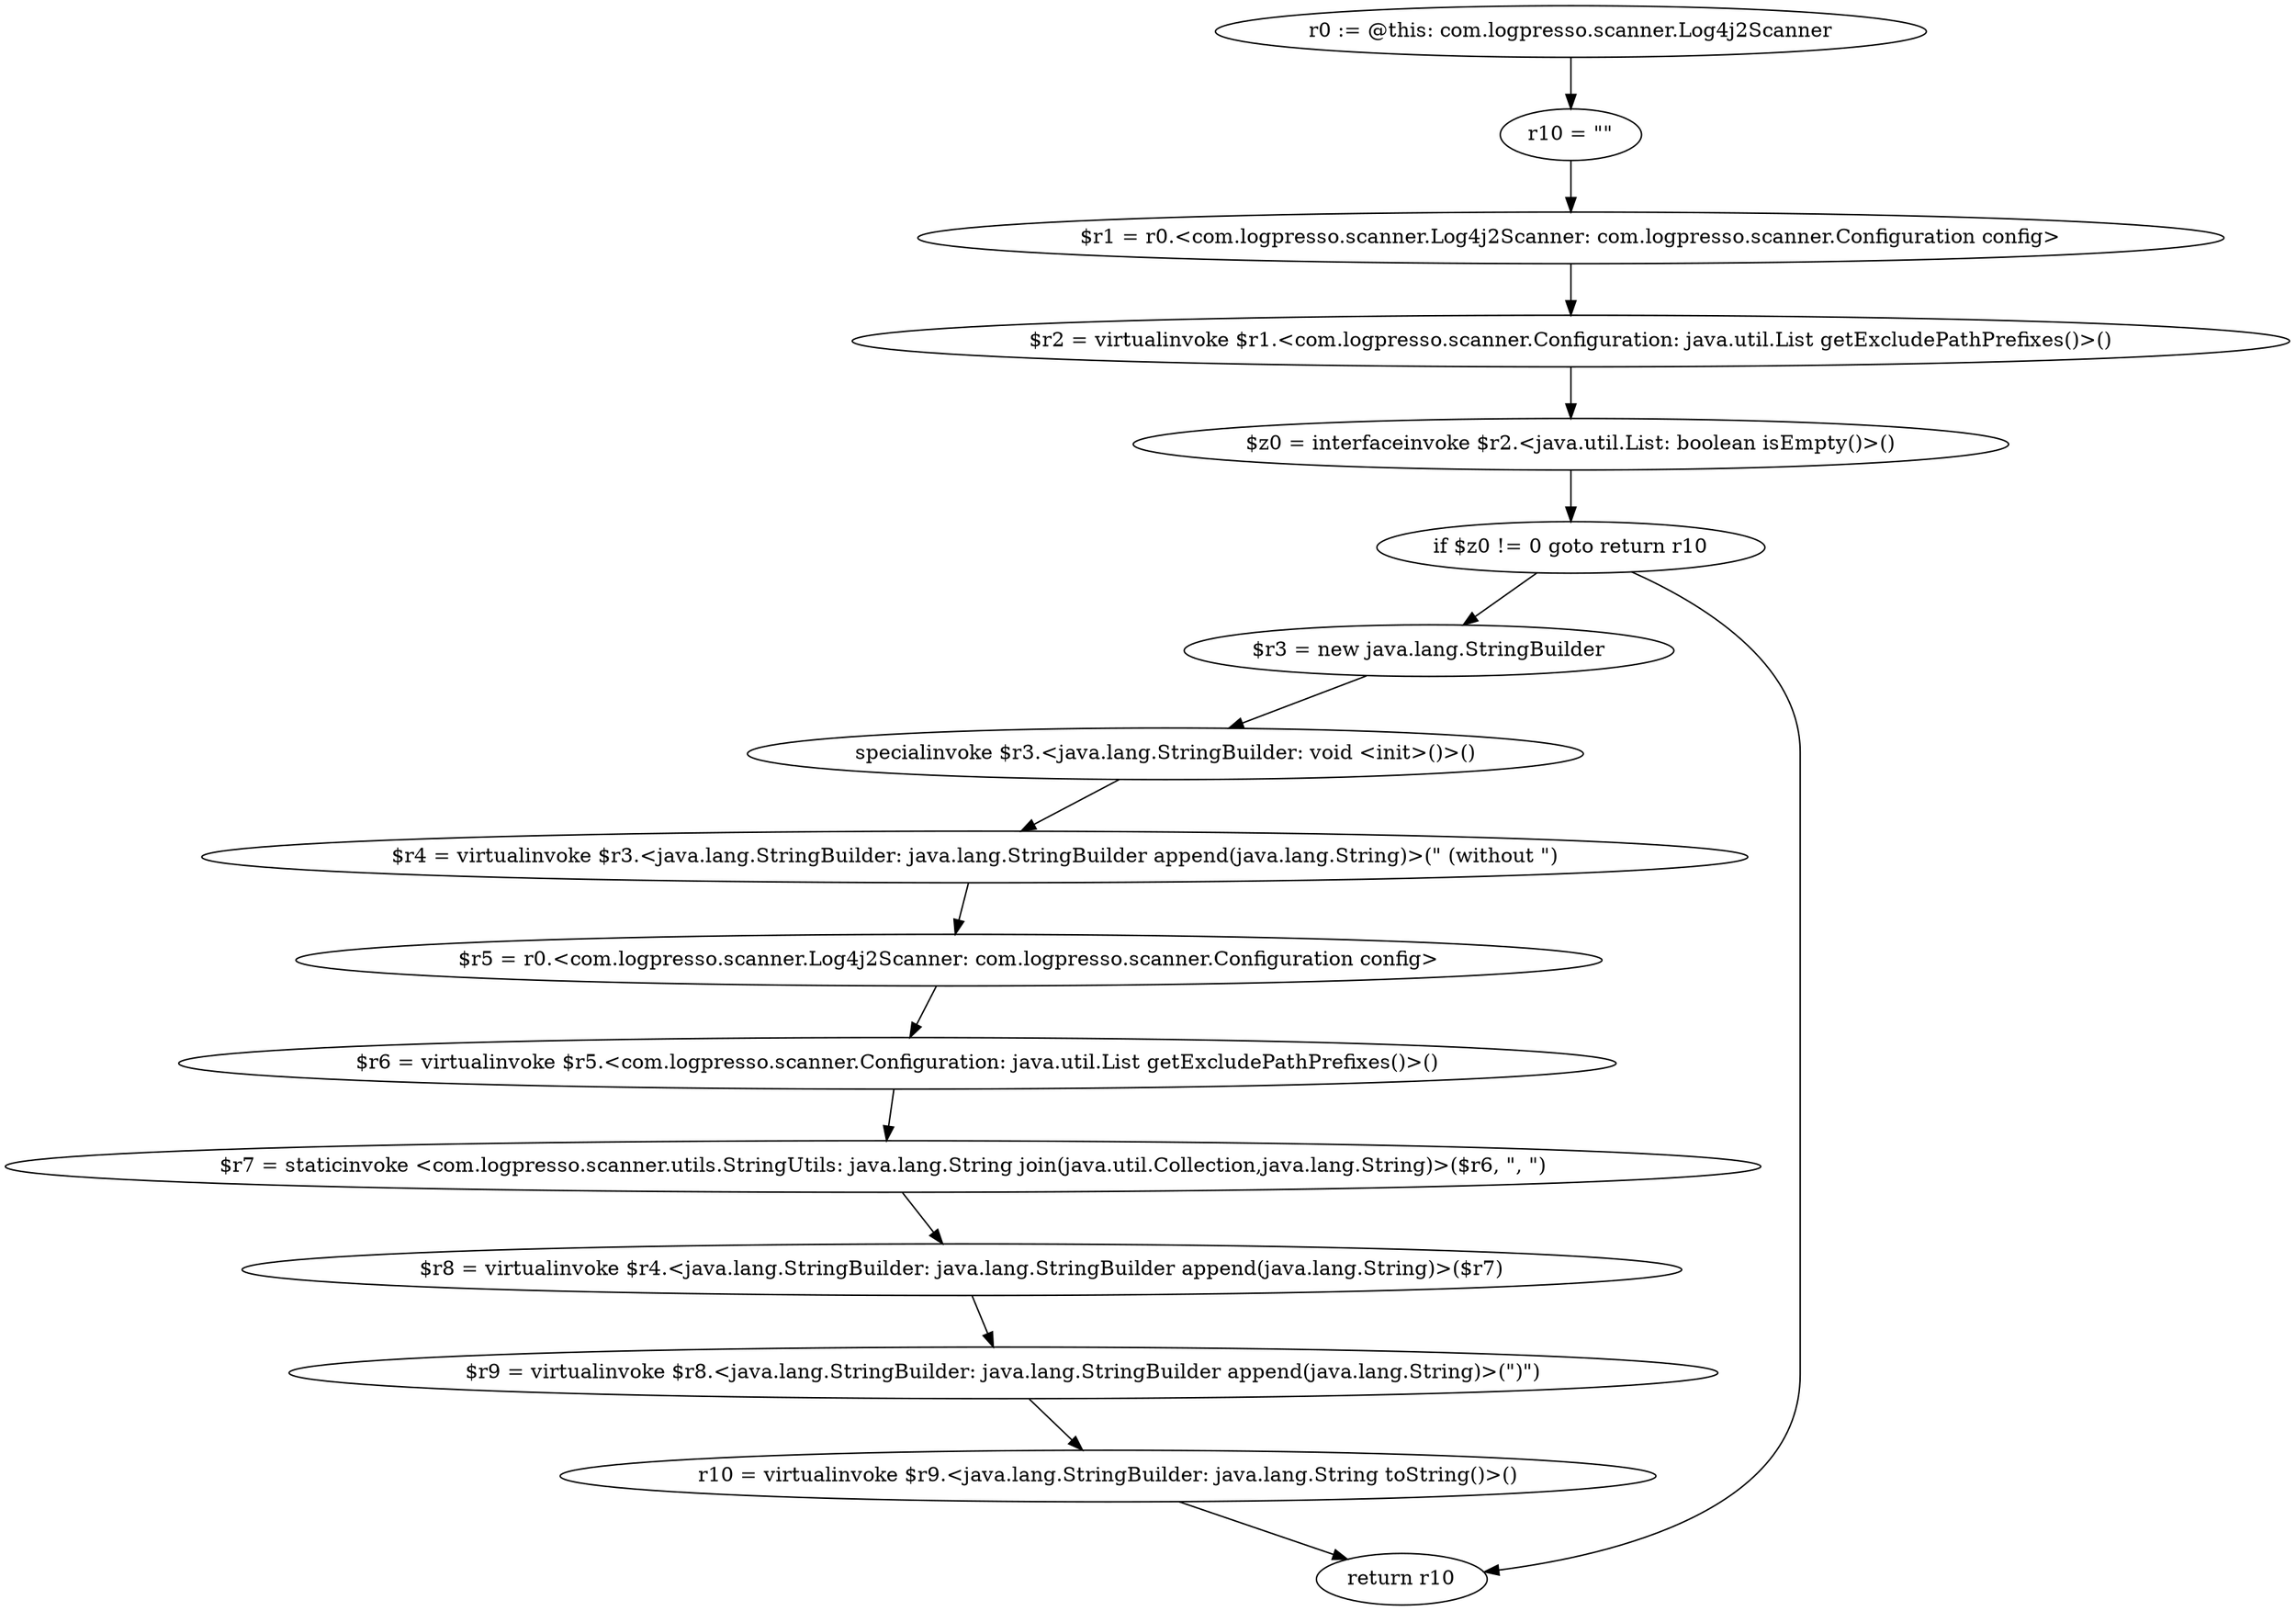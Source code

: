 digraph "unitGraph" {
    "r0 := @this: com.logpresso.scanner.Log4j2Scanner"
    "r10 = \"\""
    "$r1 = r0.<com.logpresso.scanner.Log4j2Scanner: com.logpresso.scanner.Configuration config>"
    "$r2 = virtualinvoke $r1.<com.logpresso.scanner.Configuration: java.util.List getExcludePathPrefixes()>()"
    "$z0 = interfaceinvoke $r2.<java.util.List: boolean isEmpty()>()"
    "if $z0 != 0 goto return r10"
    "$r3 = new java.lang.StringBuilder"
    "specialinvoke $r3.<java.lang.StringBuilder: void <init>()>()"
    "$r4 = virtualinvoke $r3.<java.lang.StringBuilder: java.lang.StringBuilder append(java.lang.String)>(\" (without \")"
    "$r5 = r0.<com.logpresso.scanner.Log4j2Scanner: com.logpresso.scanner.Configuration config>"
    "$r6 = virtualinvoke $r5.<com.logpresso.scanner.Configuration: java.util.List getExcludePathPrefixes()>()"
    "$r7 = staticinvoke <com.logpresso.scanner.utils.StringUtils: java.lang.String join(java.util.Collection,java.lang.String)>($r6, \", \")"
    "$r8 = virtualinvoke $r4.<java.lang.StringBuilder: java.lang.StringBuilder append(java.lang.String)>($r7)"
    "$r9 = virtualinvoke $r8.<java.lang.StringBuilder: java.lang.StringBuilder append(java.lang.String)>(\")\")"
    "r10 = virtualinvoke $r9.<java.lang.StringBuilder: java.lang.String toString()>()"
    "return r10"
    "r0 := @this: com.logpresso.scanner.Log4j2Scanner"->"r10 = \"\"";
    "r10 = \"\""->"$r1 = r0.<com.logpresso.scanner.Log4j2Scanner: com.logpresso.scanner.Configuration config>";
    "$r1 = r0.<com.logpresso.scanner.Log4j2Scanner: com.logpresso.scanner.Configuration config>"->"$r2 = virtualinvoke $r1.<com.logpresso.scanner.Configuration: java.util.List getExcludePathPrefixes()>()";
    "$r2 = virtualinvoke $r1.<com.logpresso.scanner.Configuration: java.util.List getExcludePathPrefixes()>()"->"$z0 = interfaceinvoke $r2.<java.util.List: boolean isEmpty()>()";
    "$z0 = interfaceinvoke $r2.<java.util.List: boolean isEmpty()>()"->"if $z0 != 0 goto return r10";
    "if $z0 != 0 goto return r10"->"$r3 = new java.lang.StringBuilder";
    "if $z0 != 0 goto return r10"->"return r10";
    "$r3 = new java.lang.StringBuilder"->"specialinvoke $r3.<java.lang.StringBuilder: void <init>()>()";
    "specialinvoke $r3.<java.lang.StringBuilder: void <init>()>()"->"$r4 = virtualinvoke $r3.<java.lang.StringBuilder: java.lang.StringBuilder append(java.lang.String)>(\" (without \")";
    "$r4 = virtualinvoke $r3.<java.lang.StringBuilder: java.lang.StringBuilder append(java.lang.String)>(\" (without \")"->"$r5 = r0.<com.logpresso.scanner.Log4j2Scanner: com.logpresso.scanner.Configuration config>";
    "$r5 = r0.<com.logpresso.scanner.Log4j2Scanner: com.logpresso.scanner.Configuration config>"->"$r6 = virtualinvoke $r5.<com.logpresso.scanner.Configuration: java.util.List getExcludePathPrefixes()>()";
    "$r6 = virtualinvoke $r5.<com.logpresso.scanner.Configuration: java.util.List getExcludePathPrefixes()>()"->"$r7 = staticinvoke <com.logpresso.scanner.utils.StringUtils: java.lang.String join(java.util.Collection,java.lang.String)>($r6, \", \")";
    "$r7 = staticinvoke <com.logpresso.scanner.utils.StringUtils: java.lang.String join(java.util.Collection,java.lang.String)>($r6, \", \")"->"$r8 = virtualinvoke $r4.<java.lang.StringBuilder: java.lang.StringBuilder append(java.lang.String)>($r7)";
    "$r8 = virtualinvoke $r4.<java.lang.StringBuilder: java.lang.StringBuilder append(java.lang.String)>($r7)"->"$r9 = virtualinvoke $r8.<java.lang.StringBuilder: java.lang.StringBuilder append(java.lang.String)>(\")\")";
    "$r9 = virtualinvoke $r8.<java.lang.StringBuilder: java.lang.StringBuilder append(java.lang.String)>(\")\")"->"r10 = virtualinvoke $r9.<java.lang.StringBuilder: java.lang.String toString()>()";
    "r10 = virtualinvoke $r9.<java.lang.StringBuilder: java.lang.String toString()>()"->"return r10";
}
